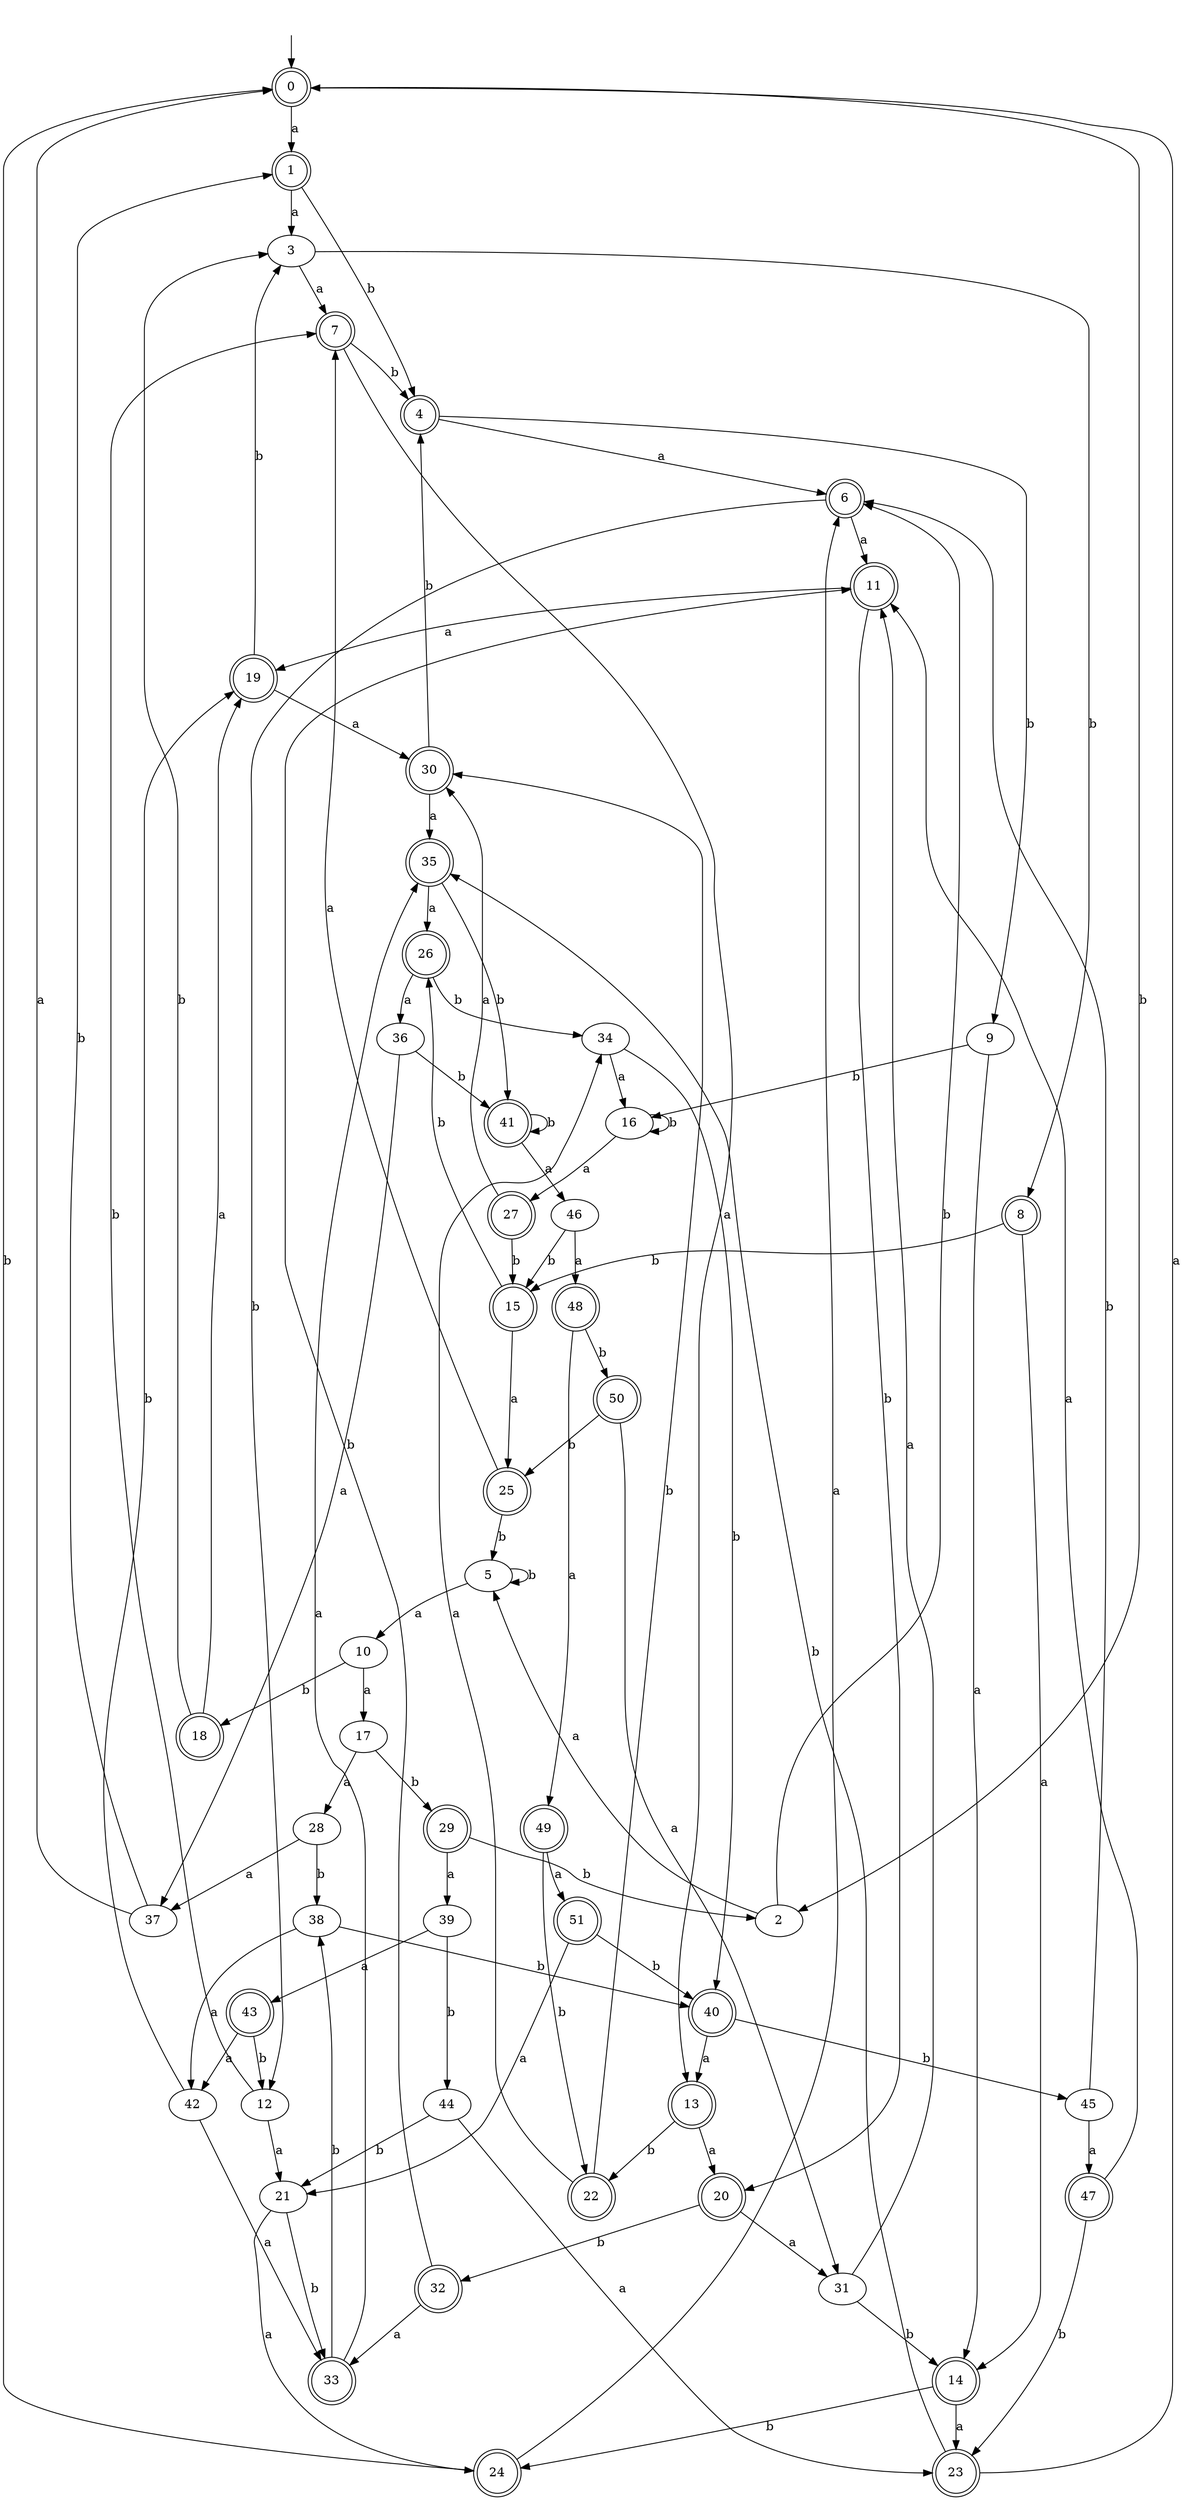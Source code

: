 digraph RandomDFA {
  __start0 [label="", shape=none];
  __start0 -> 0 [label=""];
  0 [shape=circle] [shape=doublecircle]
  0 -> 1 [label="a"]
  0 -> 2 [label="b"]
  1 [shape=doublecircle]
  1 -> 3 [label="a"]
  1 -> 4 [label="b"]
  2
  2 -> 5 [label="a"]
  2 -> 6 [label="b"]
  3
  3 -> 7 [label="a"]
  3 -> 8 [label="b"]
  4 [shape=doublecircle]
  4 -> 6 [label="a"]
  4 -> 9 [label="b"]
  5
  5 -> 10 [label="a"]
  5 -> 5 [label="b"]
  6 [shape=doublecircle]
  6 -> 11 [label="a"]
  6 -> 12 [label="b"]
  7 [shape=doublecircle]
  7 -> 13 [label="a"]
  7 -> 4 [label="b"]
  8 [shape=doublecircle]
  8 -> 14 [label="a"]
  8 -> 15 [label="b"]
  9
  9 -> 14 [label="a"]
  9 -> 16 [label="b"]
  10
  10 -> 17 [label="a"]
  10 -> 18 [label="b"]
  11 [shape=doublecircle]
  11 -> 19 [label="a"]
  11 -> 20 [label="b"]
  12
  12 -> 21 [label="a"]
  12 -> 7 [label="b"]
  13 [shape=doublecircle]
  13 -> 20 [label="a"]
  13 -> 22 [label="b"]
  14 [shape=doublecircle]
  14 -> 23 [label="a"]
  14 -> 24 [label="b"]
  15 [shape=doublecircle]
  15 -> 25 [label="a"]
  15 -> 26 [label="b"]
  16
  16 -> 27 [label="a"]
  16 -> 16 [label="b"]
  17
  17 -> 28 [label="a"]
  17 -> 29 [label="b"]
  18 [shape=doublecircle]
  18 -> 19 [label="a"]
  18 -> 3 [label="b"]
  19 [shape=doublecircle]
  19 -> 30 [label="a"]
  19 -> 3 [label="b"]
  20 [shape=doublecircle]
  20 -> 31 [label="a"]
  20 -> 32 [label="b"]
  21
  21 -> 24 [label="a"]
  21 -> 33 [label="b"]
  22 [shape=doublecircle]
  22 -> 34 [label="a"]
  22 -> 30 [label="b"]
  23 [shape=doublecircle]
  23 -> 0 [label="a"]
  23 -> 35 [label="b"]
  24 [shape=doublecircle]
  24 -> 6 [label="a"]
  24 -> 0 [label="b"]
  25 [shape=doublecircle]
  25 -> 7 [label="a"]
  25 -> 5 [label="b"]
  26 [shape=doublecircle]
  26 -> 36 [label="a"]
  26 -> 34 [label="b"]
  27 [shape=doublecircle]
  27 -> 30 [label="a"]
  27 -> 15 [label="b"]
  28
  28 -> 37 [label="a"]
  28 -> 38 [label="b"]
  29 [shape=doublecircle]
  29 -> 39 [label="a"]
  29 -> 2 [label="b"]
  30 [shape=doublecircle]
  30 -> 35 [label="a"]
  30 -> 4 [label="b"]
  31
  31 -> 11 [label="a"]
  31 -> 14 [label="b"]
  32 [shape=doublecircle]
  32 -> 33 [label="a"]
  32 -> 11 [label="b"]
  33 [shape=doublecircle]
  33 -> 35 [label="a"]
  33 -> 38 [label="b"]
  34
  34 -> 16 [label="a"]
  34 -> 40 [label="b"]
  35 [shape=doublecircle]
  35 -> 26 [label="a"]
  35 -> 41 [label="b"]
  36
  36 -> 37 [label="a"]
  36 -> 41 [label="b"]
  37
  37 -> 0 [label="a"]
  37 -> 1 [label="b"]
  38
  38 -> 42 [label="a"]
  38 -> 40 [label="b"]
  39
  39 -> 43 [label="a"]
  39 -> 44 [label="b"]
  40 [shape=doublecircle]
  40 -> 13 [label="a"]
  40 -> 45 [label="b"]
  41 [shape=doublecircle]
  41 -> 46 [label="a"]
  41 -> 41 [label="b"]
  42
  42 -> 33 [label="a"]
  42 -> 19 [label="b"]
  43 [shape=doublecircle]
  43 -> 42 [label="a"]
  43 -> 12 [label="b"]
  44
  44 -> 23 [label="a"]
  44 -> 21 [label="b"]
  45
  45 -> 47 [label="a"]
  45 -> 6 [label="b"]
  46
  46 -> 48 [label="a"]
  46 -> 15 [label="b"]
  47 [shape=doublecircle]
  47 -> 11 [label="a"]
  47 -> 23 [label="b"]
  48 [shape=doublecircle]
  48 -> 49 [label="a"]
  48 -> 50 [label="b"]
  49 [shape=doublecircle]
  49 -> 51 [label="a"]
  49 -> 22 [label="b"]
  50 [shape=doublecircle]
  50 -> 31 [label="a"]
  50 -> 25 [label="b"]
  51 [shape=doublecircle]
  51 -> 21 [label="a"]
  51 -> 40 [label="b"]
}
